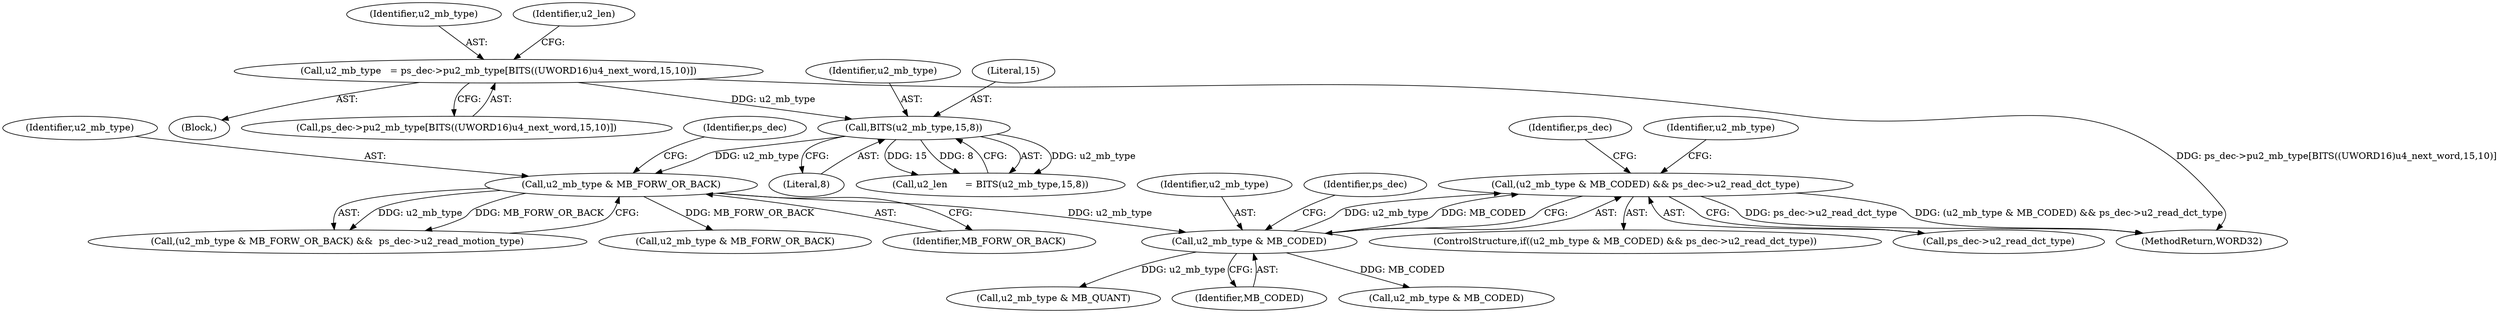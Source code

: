 digraph "0_Android_58a6822d7140137ce957c6d2fc20bae1374186c1_0@pointer" {
"1000298" [label="(Call,(u2_mb_type & MB_CODED) && ps_dec->u2_read_dct_type)"];
"1000299" [label="(Call,u2_mb_type & MB_CODED)"];
"1000244" [label="(Call,u2_mb_type & MB_FORW_OR_BACK)"];
"1000224" [label="(Call,BITS(u2_mb_type,15,8))"];
"1000210" [label="(Call,u2_mb_type   = ps_dec->pu2_mb_type[BITS((UWORD16)u4_next_word,15,10)])"];
"1000212" [label="(Call,ps_dec->pu2_mb_type[BITS((UWORD16)u4_next_word,15,10)])"];
"1000300" [label="(Identifier,u2_mb_type)"];
"1000248" [label="(Identifier,ps_dec)"];
"1000244" [label="(Call,u2_mb_type & MB_FORW_OR_BACK)"];
"1000222" [label="(Call,u2_len      = BITS(u2_mb_type,15,8))"];
"1000297" [label="(ControlStructure,if((u2_mb_type & MB_CODED) && ps_dec->u2_read_dct_type))"];
"1000302" [label="(Call,ps_dec->u2_read_dct_type)"];
"1000210" [label="(Call,u2_mb_type   = ps_dec->pu2_mb_type[BITS((UWORD16)u4_next_word,15,10)])"];
"1000372" [label="(Call,u2_mb_type & MB_FORW_OR_BACK)"];
"1000246" [label="(Identifier,MB_FORW_OR_BACK)"];
"1000550" [label="(MethodReturn,WORD32)"];
"1000299" [label="(Call,u2_mb_type & MB_CODED)"];
"1000227" [label="(Literal,8)"];
"1000225" [label="(Identifier,u2_mb_type)"];
"1000226" [label="(Literal,15)"];
"1000245" [label="(Identifier,u2_mb_type)"];
"1000211" [label="(Identifier,u2_mb_type)"];
"1000308" [label="(Identifier,ps_dec)"];
"1000224" [label="(Call,BITS(u2_mb_type,15,8))"];
"1000298" [label="(Call,(u2_mb_type & MB_CODED) && ps_dec->u2_read_dct_type)"];
"1000329" [label="(Call,u2_mb_type & MB_QUANT)"];
"1000209" [label="(Block,)"];
"1000223" [label="(Identifier,u2_len)"];
"1000303" [label="(Identifier,ps_dec)"];
"1000301" [label="(Identifier,MB_CODED)"];
"1000243" [label="(Call,(u2_mb_type & MB_FORW_OR_BACK) &&  ps_dec->u2_read_motion_type)"];
"1000330" [label="(Identifier,u2_mb_type)"];
"1000368" [label="(Call,u2_mb_type & MB_CODED)"];
"1000298" -> "1000297"  [label="AST: "];
"1000298" -> "1000299"  [label="CFG: "];
"1000298" -> "1000302"  [label="CFG: "];
"1000299" -> "1000298"  [label="AST: "];
"1000302" -> "1000298"  [label="AST: "];
"1000308" -> "1000298"  [label="CFG: "];
"1000330" -> "1000298"  [label="CFG: "];
"1000298" -> "1000550"  [label="DDG: (u2_mb_type & MB_CODED) && ps_dec->u2_read_dct_type"];
"1000298" -> "1000550"  [label="DDG: ps_dec->u2_read_dct_type"];
"1000299" -> "1000298"  [label="DDG: u2_mb_type"];
"1000299" -> "1000298"  [label="DDG: MB_CODED"];
"1000299" -> "1000301"  [label="CFG: "];
"1000300" -> "1000299"  [label="AST: "];
"1000301" -> "1000299"  [label="AST: "];
"1000303" -> "1000299"  [label="CFG: "];
"1000244" -> "1000299"  [label="DDG: u2_mb_type"];
"1000299" -> "1000329"  [label="DDG: u2_mb_type"];
"1000299" -> "1000368"  [label="DDG: MB_CODED"];
"1000244" -> "1000243"  [label="AST: "];
"1000244" -> "1000246"  [label="CFG: "];
"1000245" -> "1000244"  [label="AST: "];
"1000246" -> "1000244"  [label="AST: "];
"1000248" -> "1000244"  [label="CFG: "];
"1000243" -> "1000244"  [label="CFG: "];
"1000244" -> "1000243"  [label="DDG: u2_mb_type"];
"1000244" -> "1000243"  [label="DDG: MB_FORW_OR_BACK"];
"1000224" -> "1000244"  [label="DDG: u2_mb_type"];
"1000244" -> "1000372"  [label="DDG: MB_FORW_OR_BACK"];
"1000224" -> "1000222"  [label="AST: "];
"1000224" -> "1000227"  [label="CFG: "];
"1000225" -> "1000224"  [label="AST: "];
"1000226" -> "1000224"  [label="AST: "];
"1000227" -> "1000224"  [label="AST: "];
"1000222" -> "1000224"  [label="CFG: "];
"1000224" -> "1000222"  [label="DDG: u2_mb_type"];
"1000224" -> "1000222"  [label="DDG: 15"];
"1000224" -> "1000222"  [label="DDG: 8"];
"1000210" -> "1000224"  [label="DDG: u2_mb_type"];
"1000210" -> "1000209"  [label="AST: "];
"1000210" -> "1000212"  [label="CFG: "];
"1000211" -> "1000210"  [label="AST: "];
"1000212" -> "1000210"  [label="AST: "];
"1000223" -> "1000210"  [label="CFG: "];
"1000210" -> "1000550"  [label="DDG: ps_dec->pu2_mb_type[BITS((UWORD16)u4_next_word,15,10)]"];
}

